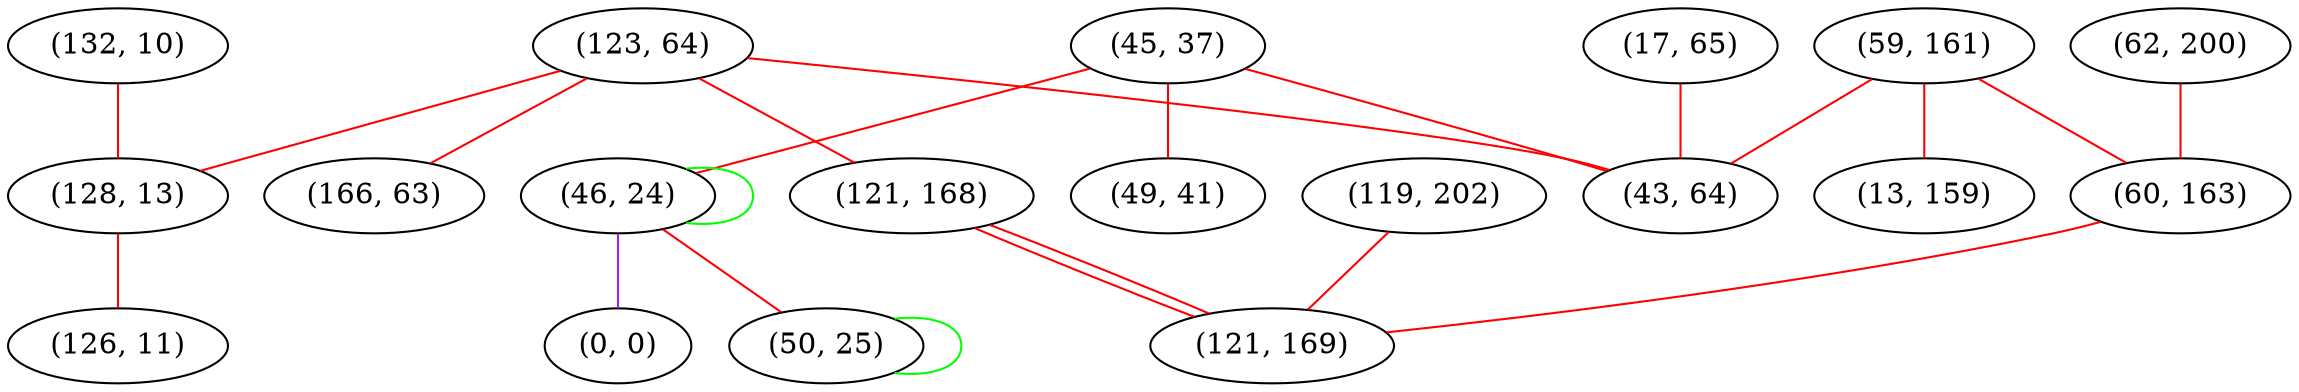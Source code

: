graph "" {
"(123, 64)";
"(45, 37)";
"(132, 10)";
"(59, 161)";
"(49, 41)";
"(119, 202)";
"(46, 24)";
"(128, 13)";
"(166, 63)";
"(62, 200)";
"(60, 163)";
"(17, 65)";
"(43, 64)";
"(0, 0)";
"(126, 11)";
"(50, 25)";
"(121, 168)";
"(13, 159)";
"(121, 169)";
"(123, 64)" -- "(43, 64)"  [color=red, key=0, weight=1];
"(123, 64)" -- "(128, 13)"  [color=red, key=0, weight=1];
"(123, 64)" -- "(121, 168)"  [color=red, key=0, weight=1];
"(123, 64)" -- "(166, 63)"  [color=red, key=0, weight=1];
"(45, 37)" -- "(43, 64)"  [color=red, key=0, weight=1];
"(45, 37)" -- "(49, 41)"  [color=red, key=0, weight=1];
"(45, 37)" -- "(46, 24)"  [color=red, key=0, weight=1];
"(132, 10)" -- "(128, 13)"  [color=red, key=0, weight=1];
"(59, 161)" -- "(43, 64)"  [color=red, key=0, weight=1];
"(59, 161)" -- "(13, 159)"  [color=red, key=0, weight=1];
"(59, 161)" -- "(60, 163)"  [color=red, key=0, weight=1];
"(119, 202)" -- "(121, 169)"  [color=red, key=0, weight=1];
"(46, 24)" -- "(0, 0)"  [color=purple, key=0, weight=4];
"(46, 24)" -- "(50, 25)"  [color=red, key=0, weight=1];
"(46, 24)" -- "(46, 24)"  [color=green, key=0, weight=2];
"(128, 13)" -- "(126, 11)"  [color=red, key=0, weight=1];
"(62, 200)" -- "(60, 163)"  [color=red, key=0, weight=1];
"(60, 163)" -- "(121, 169)"  [color=red, key=0, weight=1];
"(17, 65)" -- "(43, 64)"  [color=red, key=0, weight=1];
"(50, 25)" -- "(50, 25)"  [color=green, key=0, weight=2];
"(121, 168)" -- "(121, 169)"  [color=red, key=0, weight=1];
"(121, 168)" -- "(121, 169)"  [color=red, key=1, weight=1];
}
